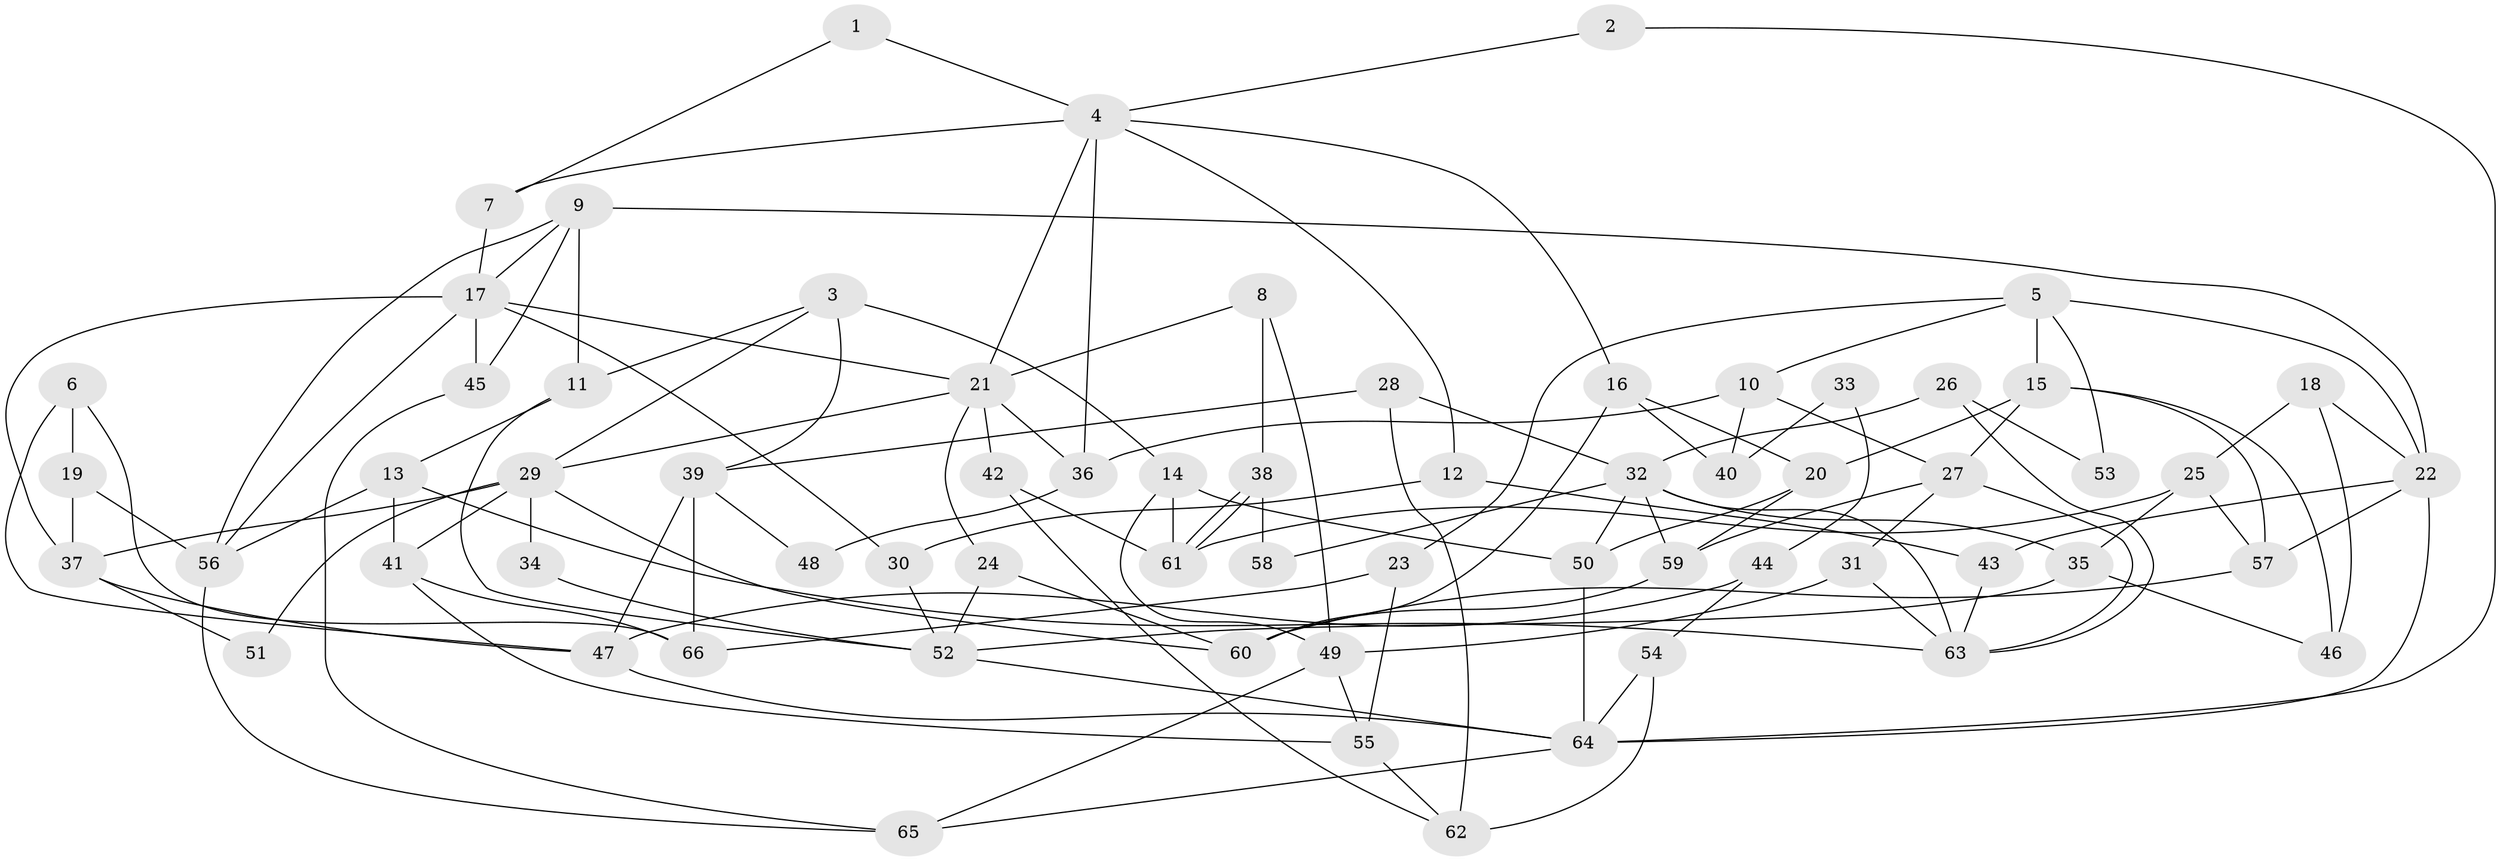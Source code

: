 // coarse degree distribution, {5: 0.11904761904761904, 2: 0.09523809523809523, 6: 0.14285714285714285, 3: 0.23809523809523808, 7: 0.16666666666666666, 4: 0.11904761904761904, 8: 0.07142857142857142, 11: 0.023809523809523808, 9: 0.023809523809523808}
// Generated by graph-tools (version 1.1) at 2025/41/03/06/25 10:41:54]
// undirected, 66 vertices, 132 edges
graph export_dot {
graph [start="1"]
  node [color=gray90,style=filled];
  1;
  2;
  3;
  4;
  5;
  6;
  7;
  8;
  9;
  10;
  11;
  12;
  13;
  14;
  15;
  16;
  17;
  18;
  19;
  20;
  21;
  22;
  23;
  24;
  25;
  26;
  27;
  28;
  29;
  30;
  31;
  32;
  33;
  34;
  35;
  36;
  37;
  38;
  39;
  40;
  41;
  42;
  43;
  44;
  45;
  46;
  47;
  48;
  49;
  50;
  51;
  52;
  53;
  54;
  55;
  56;
  57;
  58;
  59;
  60;
  61;
  62;
  63;
  64;
  65;
  66;
  1 -- 7;
  1 -- 4;
  2 -- 64;
  2 -- 4;
  3 -- 39;
  3 -- 11;
  3 -- 14;
  3 -- 29;
  4 -- 12;
  4 -- 21;
  4 -- 7;
  4 -- 16;
  4 -- 36;
  5 -- 23;
  5 -- 15;
  5 -- 10;
  5 -- 22;
  5 -- 53;
  6 -- 66;
  6 -- 19;
  6 -- 47;
  7 -- 17;
  8 -- 49;
  8 -- 21;
  8 -- 38;
  9 -- 45;
  9 -- 11;
  9 -- 17;
  9 -- 22;
  9 -- 56;
  10 -- 36;
  10 -- 27;
  10 -- 40;
  11 -- 52;
  11 -- 13;
  12 -- 43;
  12 -- 30;
  13 -- 63;
  13 -- 56;
  13 -- 41;
  14 -- 49;
  14 -- 50;
  14 -- 61;
  15 -- 20;
  15 -- 57;
  15 -- 27;
  15 -- 46;
  16 -- 20;
  16 -- 40;
  16 -- 60;
  17 -- 37;
  17 -- 21;
  17 -- 30;
  17 -- 45;
  17 -- 56;
  18 -- 22;
  18 -- 25;
  18 -- 46;
  19 -- 56;
  19 -- 37;
  20 -- 50;
  20 -- 59;
  21 -- 24;
  21 -- 29;
  21 -- 36;
  21 -- 42;
  22 -- 43;
  22 -- 57;
  22 -- 64;
  23 -- 66;
  23 -- 55;
  24 -- 52;
  24 -- 60;
  25 -- 57;
  25 -- 61;
  25 -- 35;
  26 -- 63;
  26 -- 32;
  26 -- 53;
  27 -- 31;
  27 -- 59;
  27 -- 63;
  28 -- 32;
  28 -- 62;
  28 -- 39;
  29 -- 34;
  29 -- 37;
  29 -- 41;
  29 -- 51;
  29 -- 60;
  30 -- 52;
  31 -- 63;
  31 -- 49;
  32 -- 35;
  32 -- 59;
  32 -- 50;
  32 -- 58;
  32 -- 63;
  33 -- 40;
  33 -- 44;
  34 -- 52;
  35 -- 46;
  35 -- 52;
  36 -- 48;
  37 -- 47;
  37 -- 51;
  38 -- 61;
  38 -- 61;
  38 -- 58;
  39 -- 47;
  39 -- 48;
  39 -- 66;
  41 -- 55;
  41 -- 66;
  42 -- 61;
  42 -- 62;
  43 -- 63;
  44 -- 54;
  44 -- 47;
  45 -- 65;
  47 -- 64;
  49 -- 65;
  49 -- 55;
  50 -- 64;
  52 -- 64;
  54 -- 62;
  54 -- 64;
  55 -- 62;
  56 -- 65;
  57 -- 60;
  59 -- 60;
  64 -- 65;
}
